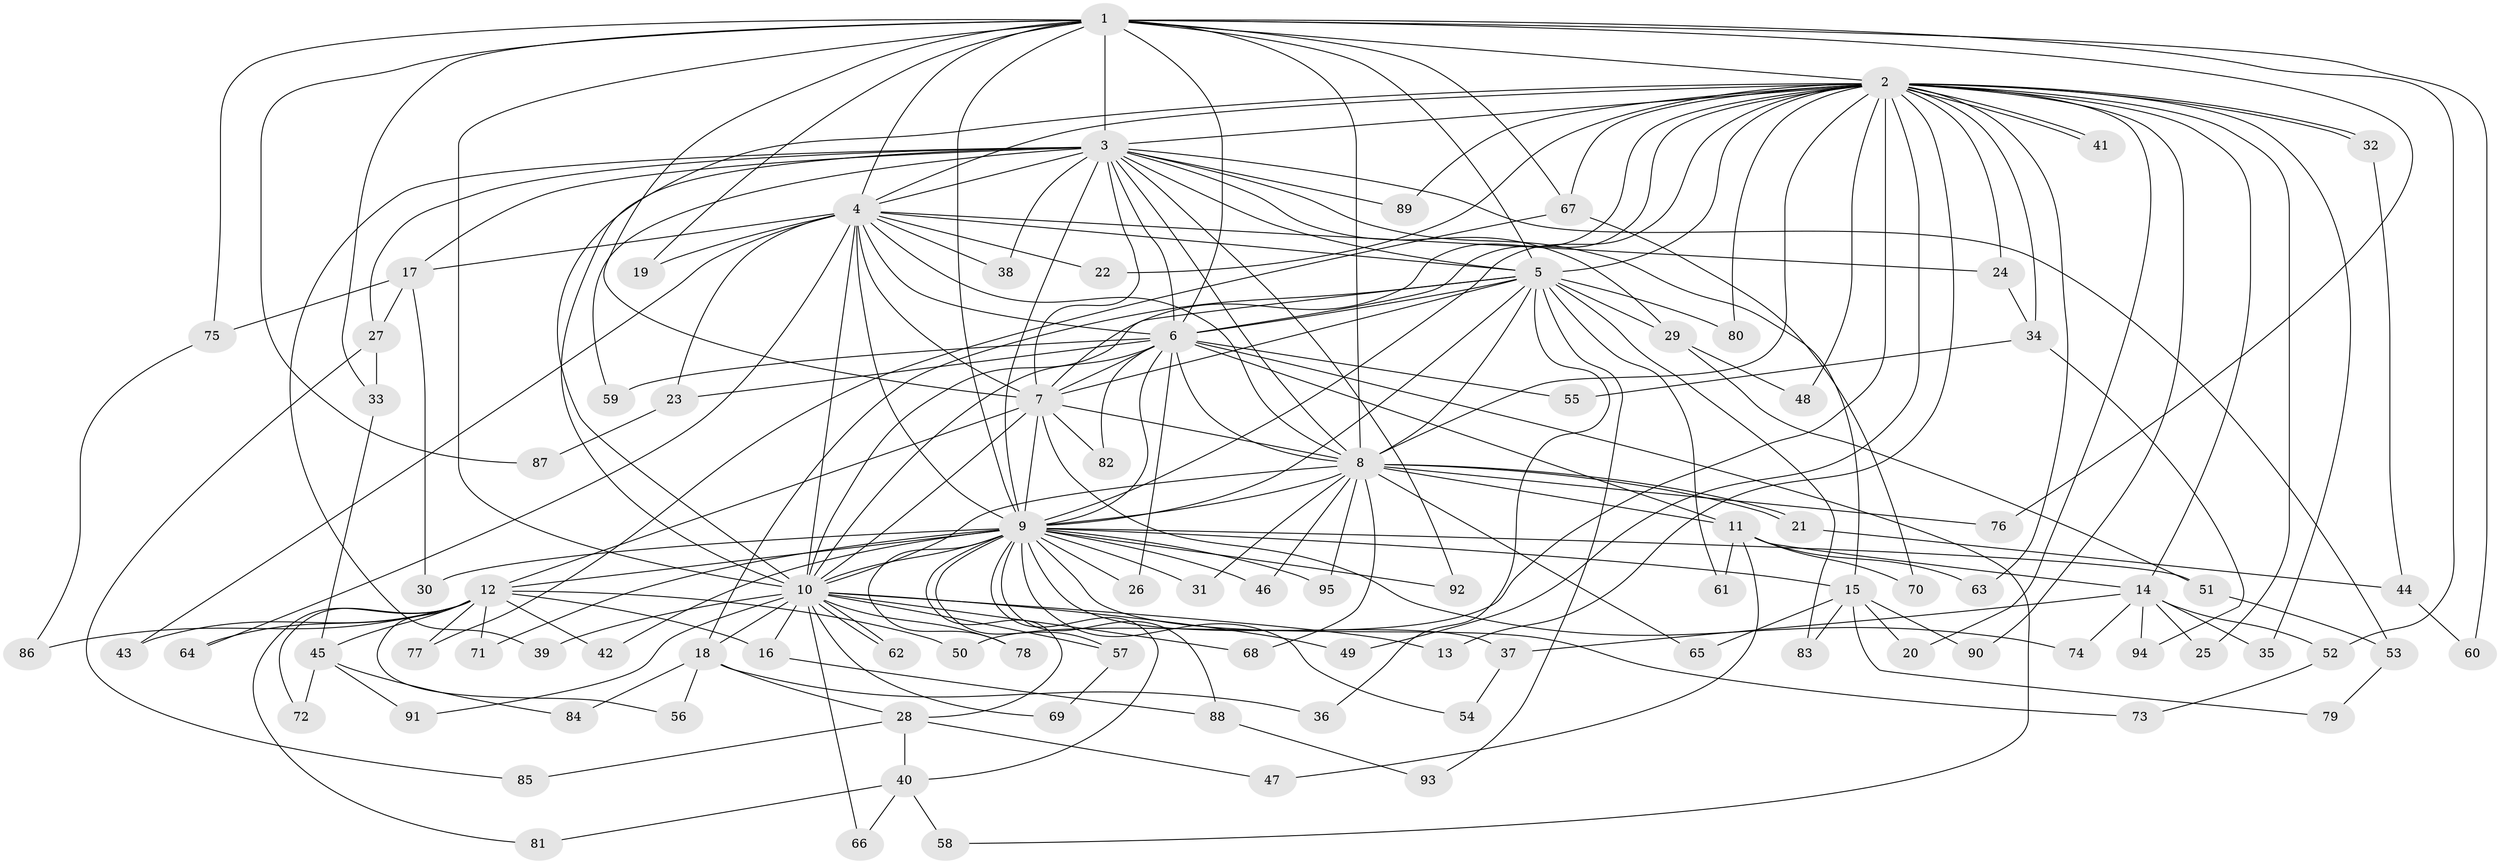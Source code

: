 // coarse degree distribution, {2: 0.1724137931034483, 9: 0.034482758620689655, 5: 0.1724137931034483, 17: 0.034482758620689655, 3: 0.13793103448275862, 6: 0.06896551724137931, 8: 0.034482758620689655, 13: 0.034482758620689655, 1: 0.06896551724137931, 11: 0.13793103448275862, 16: 0.034482758620689655, 4: 0.06896551724137931}
// Generated by graph-tools (version 1.1) at 2025/36/03/04/25 23:36:19]
// undirected, 95 vertices, 215 edges
graph export_dot {
  node [color=gray90,style=filled];
  1;
  2;
  3;
  4;
  5;
  6;
  7;
  8;
  9;
  10;
  11;
  12;
  13;
  14;
  15;
  16;
  17;
  18;
  19;
  20;
  21;
  22;
  23;
  24;
  25;
  26;
  27;
  28;
  29;
  30;
  31;
  32;
  33;
  34;
  35;
  36;
  37;
  38;
  39;
  40;
  41;
  42;
  43;
  44;
  45;
  46;
  47;
  48;
  49;
  50;
  51;
  52;
  53;
  54;
  55;
  56;
  57;
  58;
  59;
  60;
  61;
  62;
  63;
  64;
  65;
  66;
  67;
  68;
  69;
  70;
  71;
  72;
  73;
  74;
  75;
  76;
  77;
  78;
  79;
  80;
  81;
  82;
  83;
  84;
  85;
  86;
  87;
  88;
  89;
  90;
  91;
  92;
  93;
  94;
  95;
  1 -- 2;
  1 -- 3;
  1 -- 4;
  1 -- 5;
  1 -- 6;
  1 -- 7;
  1 -- 8;
  1 -- 9;
  1 -- 10;
  1 -- 19;
  1 -- 33;
  1 -- 52;
  1 -- 60;
  1 -- 67;
  1 -- 75;
  1 -- 76;
  1 -- 87;
  2 -- 3;
  2 -- 4;
  2 -- 5;
  2 -- 6;
  2 -- 7;
  2 -- 8;
  2 -- 9;
  2 -- 10;
  2 -- 13;
  2 -- 14;
  2 -- 20;
  2 -- 22;
  2 -- 24;
  2 -- 25;
  2 -- 32;
  2 -- 32;
  2 -- 34;
  2 -- 35;
  2 -- 41;
  2 -- 41;
  2 -- 48;
  2 -- 49;
  2 -- 50;
  2 -- 63;
  2 -- 67;
  2 -- 80;
  2 -- 89;
  2 -- 90;
  3 -- 4;
  3 -- 5;
  3 -- 6;
  3 -- 7;
  3 -- 8;
  3 -- 9;
  3 -- 10;
  3 -- 15;
  3 -- 17;
  3 -- 27;
  3 -- 29;
  3 -- 38;
  3 -- 39;
  3 -- 53;
  3 -- 59;
  3 -- 89;
  3 -- 92;
  4 -- 5;
  4 -- 6;
  4 -- 7;
  4 -- 8;
  4 -- 9;
  4 -- 10;
  4 -- 17;
  4 -- 19;
  4 -- 22;
  4 -- 23;
  4 -- 24;
  4 -- 38;
  4 -- 43;
  4 -- 64;
  5 -- 6;
  5 -- 7;
  5 -- 8;
  5 -- 9;
  5 -- 10;
  5 -- 18;
  5 -- 29;
  5 -- 36;
  5 -- 61;
  5 -- 80;
  5 -- 83;
  5 -- 93;
  6 -- 7;
  6 -- 8;
  6 -- 9;
  6 -- 10;
  6 -- 11;
  6 -- 23;
  6 -- 26;
  6 -- 55;
  6 -- 58;
  6 -- 59;
  6 -- 82;
  7 -- 8;
  7 -- 9;
  7 -- 10;
  7 -- 12;
  7 -- 74;
  7 -- 82;
  8 -- 9;
  8 -- 10;
  8 -- 11;
  8 -- 21;
  8 -- 21;
  8 -- 31;
  8 -- 46;
  8 -- 65;
  8 -- 68;
  8 -- 76;
  8 -- 95;
  9 -- 10;
  9 -- 12;
  9 -- 15;
  9 -- 26;
  9 -- 28;
  9 -- 30;
  9 -- 31;
  9 -- 37;
  9 -- 40;
  9 -- 42;
  9 -- 46;
  9 -- 51;
  9 -- 54;
  9 -- 57;
  9 -- 71;
  9 -- 73;
  9 -- 78;
  9 -- 88;
  9 -- 92;
  9 -- 95;
  10 -- 13;
  10 -- 16;
  10 -- 18;
  10 -- 39;
  10 -- 49;
  10 -- 57;
  10 -- 62;
  10 -- 62;
  10 -- 66;
  10 -- 68;
  10 -- 69;
  10 -- 78;
  10 -- 91;
  11 -- 14;
  11 -- 47;
  11 -- 61;
  11 -- 63;
  11 -- 70;
  12 -- 16;
  12 -- 42;
  12 -- 43;
  12 -- 45;
  12 -- 50;
  12 -- 56;
  12 -- 64;
  12 -- 71;
  12 -- 72;
  12 -- 77;
  12 -- 81;
  12 -- 86;
  14 -- 25;
  14 -- 35;
  14 -- 37;
  14 -- 52;
  14 -- 74;
  14 -- 94;
  15 -- 20;
  15 -- 65;
  15 -- 79;
  15 -- 83;
  15 -- 90;
  16 -- 88;
  17 -- 27;
  17 -- 30;
  17 -- 75;
  18 -- 28;
  18 -- 36;
  18 -- 56;
  18 -- 84;
  21 -- 44;
  23 -- 87;
  24 -- 34;
  27 -- 33;
  27 -- 85;
  28 -- 40;
  28 -- 47;
  28 -- 85;
  29 -- 48;
  29 -- 51;
  32 -- 44;
  33 -- 45;
  34 -- 55;
  34 -- 94;
  37 -- 54;
  40 -- 58;
  40 -- 66;
  40 -- 81;
  44 -- 60;
  45 -- 72;
  45 -- 84;
  45 -- 91;
  51 -- 53;
  52 -- 73;
  53 -- 79;
  57 -- 69;
  67 -- 70;
  67 -- 77;
  75 -- 86;
  88 -- 93;
}
